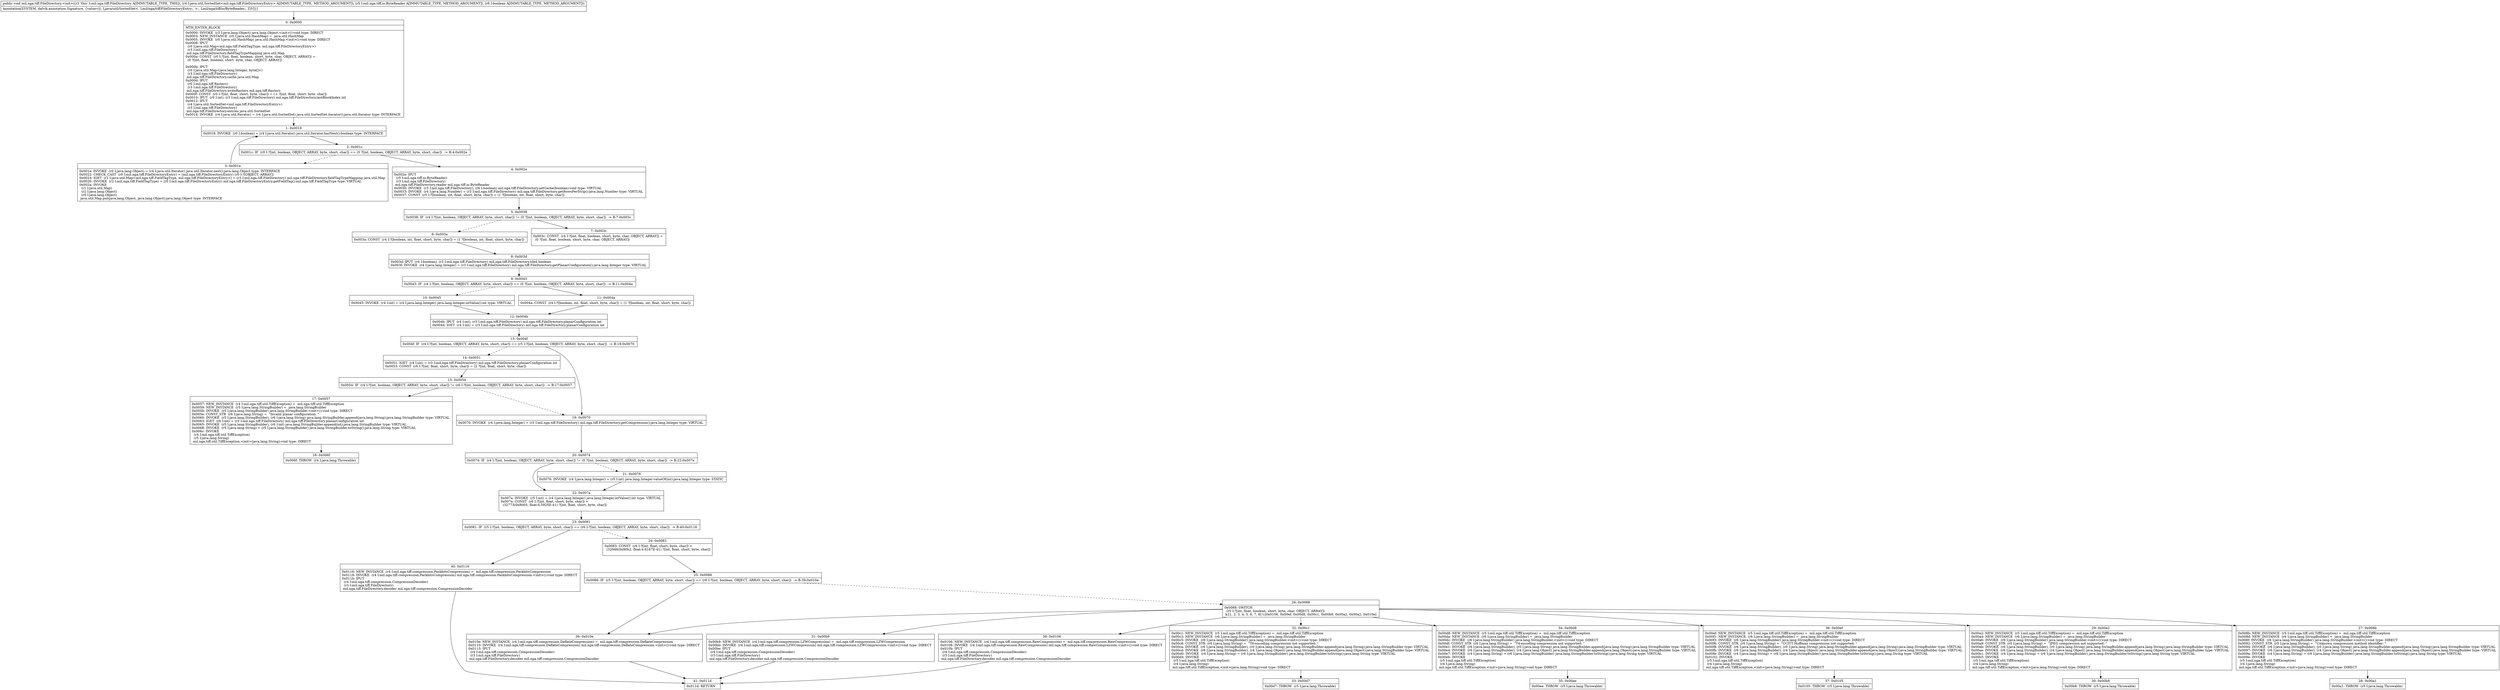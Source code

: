 digraph "CFG formil.nga.tiff.FileDirectory.\<init\>(Ljava\/util\/SortedSet;Lmil\/nga\/tiff\/io\/ByteReader;Z)V" {
Node_0 [shape=record,label="{0\:\ 0x0000|MTH_ENTER_BLOCK\l|0x0000: INVOKE  (r3 I:java.lang.Object) java.lang.Object.\<init\>():void type: DIRECT \l0x0003: NEW_INSTANCE  (r0 I:java.util.HashMap) =  java.util.HashMap \l0x0005: INVOKE  (r0 I:java.util.HashMap) java.util.HashMap.\<init\>():void type: DIRECT \l0x0008: IPUT  \l  (r0 I:java.util.Map\<mil.nga.tiff.FieldTagType, mil.nga.tiff.FileDirectoryEntry\>)\l  (r3 I:mil.nga.tiff.FileDirectory)\l mil.nga.tiff.FileDirectory.fieldTagTypeMapping java.util.Map \l0x000a: CONST  (r0 I:?[int, float, boolean, short, byte, char, OBJECT, ARRAY]) = \l  (0 ?[int, float, boolean, short, byte, char, OBJECT, ARRAY])\l \l0x000b: IPUT  \l  (r0 I:java.util.Map\<java.lang.Integer, byte[]\>)\l  (r3 I:mil.nga.tiff.FileDirectory)\l mil.nga.tiff.FileDirectory.cache java.util.Map \l0x000d: IPUT  \l  (r0 I:mil.nga.tiff.Rasters)\l  (r3 I:mil.nga.tiff.FileDirectory)\l mil.nga.tiff.FileDirectory.writeRasters mil.nga.tiff.Rasters \l0x000f: CONST  (r0 I:?[int, float, short, byte, char]) = (\-1 ?[int, float, short, byte, char]) \l0x0010: IPUT  (r0 I:int), (r3 I:mil.nga.tiff.FileDirectory) mil.nga.tiff.FileDirectory.lastBlockIndex int \l0x0012: IPUT  \l  (r4 I:java.util.SortedSet\<mil.nga.tiff.FileDirectoryEntry\>)\l  (r3 I:mil.nga.tiff.FileDirectory)\l mil.nga.tiff.FileDirectory.entries java.util.SortedSet \l0x0014: INVOKE  (r4 I:java.util.Iterator) = (r4 I:java.util.SortedSet) java.util.SortedSet.iterator():java.util.Iterator type: INTERFACE \l}"];
Node_1 [shape=record,label="{1\:\ 0x0018|0x0018: INVOKE  (r0 I:boolean) = (r4 I:java.util.Iterator) java.util.Iterator.hasNext():boolean type: INTERFACE \l}"];
Node_2 [shape=record,label="{2\:\ 0x001c|0x001c: IF  (r0 I:?[int, boolean, OBJECT, ARRAY, byte, short, char]) == (0 ?[int, boolean, OBJECT, ARRAY, byte, short, char])  \-\> B:4:0x002e \l}"];
Node_3 [shape=record,label="{3\:\ 0x001e|0x001e: INVOKE  (r0 I:java.lang.Object) = (r4 I:java.util.Iterator) java.util.Iterator.next():java.lang.Object type: INTERFACE \l0x0022: CHECK_CAST  (r0 I:mil.nga.tiff.FileDirectoryEntry) = (mil.nga.tiff.FileDirectoryEntry) (r0 I:?[OBJECT, ARRAY]) \l0x0024: IGET  (r1 I:java.util.Map\<mil.nga.tiff.FieldTagType, mil.nga.tiff.FileDirectoryEntry\>) = (r3 I:mil.nga.tiff.FileDirectory) mil.nga.tiff.FileDirectory.fieldTagTypeMapping java.util.Map \l0x0026: INVOKE  (r2 I:mil.nga.tiff.FieldTagType) = (r0 I:mil.nga.tiff.FileDirectoryEntry) mil.nga.tiff.FileDirectoryEntry.getFieldTag():mil.nga.tiff.FieldTagType type: VIRTUAL \l0x002a: INVOKE  \l  (r1 I:java.util.Map)\l  (r2 I:java.lang.Object)\l  (r0 I:java.lang.Object)\l java.util.Map.put(java.lang.Object, java.lang.Object):java.lang.Object type: INTERFACE \l}"];
Node_4 [shape=record,label="{4\:\ 0x002e|0x002e: IPUT  \l  (r5 I:mil.nga.tiff.io.ByteReader)\l  (r3 I:mil.nga.tiff.FileDirectory)\l mil.nga.tiff.FileDirectory.reader mil.nga.tiff.io.ByteReader \l0x0030: INVOKE  (r3 I:mil.nga.tiff.FileDirectory), (r6 I:boolean) mil.nga.tiff.FileDirectory.setCache(boolean):void type: VIRTUAL \l0x0033: INVOKE  (r4 I:java.lang.Number) = (r3 I:mil.nga.tiff.FileDirectory) mil.nga.tiff.FileDirectory.getRowsPerStrip():java.lang.Number type: VIRTUAL \l0x0037: CONST  (r5 I:?[boolean, int, float, short, byte, char]) = (1 ?[boolean, int, float, short, byte, char]) \l}"];
Node_5 [shape=record,label="{5\:\ 0x0038|0x0038: IF  (r4 I:?[int, boolean, OBJECT, ARRAY, byte, short, char]) != (0 ?[int, boolean, OBJECT, ARRAY, byte, short, char])  \-\> B:7:0x003c \l}"];
Node_6 [shape=record,label="{6\:\ 0x003a|0x003a: CONST  (r4 I:?[boolean, int, float, short, byte, char]) = (1 ?[boolean, int, float, short, byte, char]) \l}"];
Node_7 [shape=record,label="{7\:\ 0x003c|0x003c: CONST  (r4 I:?[int, float, boolean, short, byte, char, OBJECT, ARRAY]) = \l  (0 ?[int, float, boolean, short, byte, char, OBJECT, ARRAY])\l \l}"];
Node_8 [shape=record,label="{8\:\ 0x003d|0x003d: IPUT  (r4 I:boolean), (r3 I:mil.nga.tiff.FileDirectory) mil.nga.tiff.FileDirectory.tiled boolean \l0x003f: INVOKE  (r4 I:java.lang.Integer) = (r3 I:mil.nga.tiff.FileDirectory) mil.nga.tiff.FileDirectory.getPlanarConfiguration():java.lang.Integer type: VIRTUAL \l}"];
Node_9 [shape=record,label="{9\:\ 0x0043|0x0043: IF  (r4 I:?[int, boolean, OBJECT, ARRAY, byte, short, char]) == (0 ?[int, boolean, OBJECT, ARRAY, byte, short, char])  \-\> B:11:0x004a \l}"];
Node_10 [shape=record,label="{10\:\ 0x0045|0x0045: INVOKE  (r4 I:int) = (r4 I:java.lang.Integer) java.lang.Integer.intValue():int type: VIRTUAL \l}"];
Node_11 [shape=record,label="{11\:\ 0x004a|0x004a: CONST  (r4 I:?[boolean, int, float, short, byte, char]) = (1 ?[boolean, int, float, short, byte, char]) \l}"];
Node_12 [shape=record,label="{12\:\ 0x004b|0x004b: IPUT  (r4 I:int), (r3 I:mil.nga.tiff.FileDirectory) mil.nga.tiff.FileDirectory.planarConfiguration int \l0x004d: IGET  (r4 I:int) = (r3 I:mil.nga.tiff.FileDirectory) mil.nga.tiff.FileDirectory.planarConfiguration int \l}"];
Node_13 [shape=record,label="{13\:\ 0x004f|0x004f: IF  (r4 I:?[int, boolean, OBJECT, ARRAY, byte, short, char]) == (r5 I:?[int, boolean, OBJECT, ARRAY, byte, short, char])  \-\> B:19:0x0070 \l}"];
Node_14 [shape=record,label="{14\:\ 0x0051|0x0051: IGET  (r4 I:int) = (r3 I:mil.nga.tiff.FileDirectory) mil.nga.tiff.FileDirectory.planarConfiguration int \l0x0053: CONST  (r6 I:?[int, float, short, byte, char]) = (2 ?[int, float, short, byte, char]) \l}"];
Node_15 [shape=record,label="{15\:\ 0x0054|0x0054: IF  (r4 I:?[int, boolean, OBJECT, ARRAY, byte, short, char]) != (r6 I:?[int, boolean, OBJECT, ARRAY, byte, short, char])  \-\> B:17:0x0057 \l}"];
Node_17 [shape=record,label="{17\:\ 0x0057|0x0057: NEW_INSTANCE  (r4 I:mil.nga.tiff.util.TiffException) =  mil.nga.tiff.util.TiffException \l0x0059: NEW_INSTANCE  (r5 I:java.lang.StringBuilder) =  java.lang.StringBuilder \l0x005b: INVOKE  (r5 I:java.lang.StringBuilder) java.lang.StringBuilder.\<init\>():void type: DIRECT \l0x005e: CONST_STR  (r6 I:java.lang.String) =  \"Invalid planar configuration: \" \l0x0060: INVOKE  (r5 I:java.lang.StringBuilder), (r6 I:java.lang.String) java.lang.StringBuilder.append(java.lang.String):java.lang.StringBuilder type: VIRTUAL \l0x0063: IGET  (r6 I:int) = (r3 I:mil.nga.tiff.FileDirectory) mil.nga.tiff.FileDirectory.planarConfiguration int \l0x0065: INVOKE  (r5 I:java.lang.StringBuilder), (r6 I:int) java.lang.StringBuilder.append(int):java.lang.StringBuilder type: VIRTUAL \l0x0068: INVOKE  (r5 I:java.lang.String) = (r5 I:java.lang.StringBuilder) java.lang.StringBuilder.toString():java.lang.String type: VIRTUAL \l0x006c: INVOKE  \l  (r4 I:mil.nga.tiff.util.TiffException)\l  (r5 I:java.lang.String)\l mil.nga.tiff.util.TiffException.\<init\>(java.lang.String):void type: DIRECT \l}"];
Node_18 [shape=record,label="{18\:\ 0x006f|0x006f: THROW  (r4 I:java.lang.Throwable) \l}"];
Node_19 [shape=record,label="{19\:\ 0x0070|0x0070: INVOKE  (r4 I:java.lang.Integer) = (r3 I:mil.nga.tiff.FileDirectory) mil.nga.tiff.FileDirectory.getCompression():java.lang.Integer type: VIRTUAL \l}"];
Node_20 [shape=record,label="{20\:\ 0x0074|0x0074: IF  (r4 I:?[int, boolean, OBJECT, ARRAY, byte, short, char]) != (0 ?[int, boolean, OBJECT, ARRAY, byte, short, char])  \-\> B:22:0x007a \l}"];
Node_21 [shape=record,label="{21\:\ 0x0076|0x0076: INVOKE  (r4 I:java.lang.Integer) = (r5 I:int) java.lang.Integer.valueOf(int):java.lang.Integer type: STATIC \l}"];
Node_22 [shape=record,label="{22\:\ 0x007a|0x007a: INVOKE  (r5 I:int) = (r4 I:java.lang.Integer) java.lang.Integer.intValue():int type: VIRTUAL \l0x007e: CONST  (r6 I:?[int, float, short, byte, char]) = \l  (32773(0x8005, float:4.5925E\-41) ?[int, float, short, byte, char])\l \l}"];
Node_23 [shape=record,label="{23\:\ 0x0081|0x0081: IF  (r5 I:?[int, boolean, OBJECT, ARRAY, byte, short, char]) == (r6 I:?[int, boolean, OBJECT, ARRAY, byte, short, char])  \-\> B:40:0x0116 \l}"];
Node_24 [shape=record,label="{24\:\ 0x0083|0x0083: CONST  (r6 I:?[int, float, short, byte, char]) = \l  (32946(0x80b2, float:4.6167E\-41) ?[int, float, short, byte, char])\l \l}"];
Node_25 [shape=record,label="{25\:\ 0x0086|0x0086: IF  (r5 I:?[int, boolean, OBJECT, ARRAY, byte, short, char]) == (r6 I:?[int, boolean, OBJECT, ARRAY, byte, short, char])  \-\> B:39:0x010e \l}"];
Node_26 [shape=record,label="{26\:\ 0x0088|0x0088: SWITCH  \l  (r5 I:?[int, float, boolean, short, byte, char, OBJECT, ARRAY])\l k:[1, 2, 3, 4, 5, 6, 7, 8] t:[0x0106, 0x00ef, 0x00d8, 0x00c1, 0x00b9, 0x00a2, 0x00a2, 0x010e] \l}"];
Node_27 [shape=record,label="{27\:\ 0x008b|0x008b: NEW_INSTANCE  (r5 I:mil.nga.tiff.util.TiffException) =  mil.nga.tiff.util.TiffException \l0x008d: NEW_INSTANCE  (r6 I:java.lang.StringBuilder) =  java.lang.StringBuilder \l0x008f: INVOKE  (r6 I:java.lang.StringBuilder) java.lang.StringBuilder.\<init\>():void type: DIRECT \l0x0092: CONST_STR  (r0 I:java.lang.String) =  \"Unknown compression method identifier: \" \l0x0094: INVOKE  (r6 I:java.lang.StringBuilder), (r0 I:java.lang.String) java.lang.StringBuilder.append(java.lang.String):java.lang.StringBuilder type: VIRTUAL \l0x0097: INVOKE  (r6 I:java.lang.StringBuilder), (r4 I:java.lang.Object) java.lang.StringBuilder.append(java.lang.Object):java.lang.StringBuilder type: VIRTUAL \l0x009a: INVOKE  (r4 I:java.lang.String) = (r6 I:java.lang.StringBuilder) java.lang.StringBuilder.toString():java.lang.String type: VIRTUAL \l0x009e: INVOKE  \l  (r5 I:mil.nga.tiff.util.TiffException)\l  (r4 I:java.lang.String)\l mil.nga.tiff.util.TiffException.\<init\>(java.lang.String):void type: DIRECT \l}"];
Node_28 [shape=record,label="{28\:\ 0x00a1|0x00a1: THROW  (r5 I:java.lang.Throwable) \l}"];
Node_29 [shape=record,label="{29\:\ 0x00a2|0x00a2: NEW_INSTANCE  (r5 I:mil.nga.tiff.util.TiffException) =  mil.nga.tiff.util.TiffException \l0x00a4: NEW_INSTANCE  (r6 I:java.lang.StringBuilder) =  java.lang.StringBuilder \l0x00a6: INVOKE  (r6 I:java.lang.StringBuilder) java.lang.StringBuilder.\<init\>():void type: DIRECT \l0x00a9: CONST_STR  (r0 I:java.lang.String) =  \"JPEG compression not supported: \" \l0x00ab: INVOKE  (r6 I:java.lang.StringBuilder), (r0 I:java.lang.String) java.lang.StringBuilder.append(java.lang.String):java.lang.StringBuilder type: VIRTUAL \l0x00ae: INVOKE  (r6 I:java.lang.StringBuilder), (r4 I:java.lang.Object) java.lang.StringBuilder.append(java.lang.Object):java.lang.StringBuilder type: VIRTUAL \l0x00b1: INVOKE  (r4 I:java.lang.String) = (r6 I:java.lang.StringBuilder) java.lang.StringBuilder.toString():java.lang.String type: VIRTUAL \l0x00b5: INVOKE  \l  (r5 I:mil.nga.tiff.util.TiffException)\l  (r4 I:java.lang.String)\l mil.nga.tiff.util.TiffException.\<init\>(java.lang.String):void type: DIRECT \l}"];
Node_30 [shape=record,label="{30\:\ 0x00b8|0x00b8: THROW  (r5 I:java.lang.Throwable) \l}"];
Node_31 [shape=record,label="{31\:\ 0x00b9|0x00b9: NEW_INSTANCE  (r4 I:mil.nga.tiff.compression.LZWCompression) =  mil.nga.tiff.compression.LZWCompression \l0x00bb: INVOKE  (r4 I:mil.nga.tiff.compression.LZWCompression) mil.nga.tiff.compression.LZWCompression.\<init\>():void type: DIRECT \l0x00be: IPUT  \l  (r4 I:mil.nga.tiff.compression.CompressionDecoder)\l  (r3 I:mil.nga.tiff.FileDirectory)\l mil.nga.tiff.FileDirectory.decoder mil.nga.tiff.compression.CompressionDecoder \l}"];
Node_32 [shape=record,label="{32\:\ 0x00c1|0x00c1: NEW_INSTANCE  (r5 I:mil.nga.tiff.util.TiffException) =  mil.nga.tiff.util.TiffException \l0x00c3: NEW_INSTANCE  (r6 I:java.lang.StringBuilder) =  java.lang.StringBuilder \l0x00c5: INVOKE  (r6 I:java.lang.StringBuilder) java.lang.StringBuilder.\<init\>():void type: DIRECT \l0x00c8: CONST_STR  (r0 I:java.lang.String) =  \"T6\-encoding compression not supported: \" \l0x00ca: INVOKE  (r6 I:java.lang.StringBuilder), (r0 I:java.lang.String) java.lang.StringBuilder.append(java.lang.String):java.lang.StringBuilder type: VIRTUAL \l0x00cd: INVOKE  (r6 I:java.lang.StringBuilder), (r4 I:java.lang.Object) java.lang.StringBuilder.append(java.lang.Object):java.lang.StringBuilder type: VIRTUAL \l0x00d0: INVOKE  (r4 I:java.lang.String) = (r6 I:java.lang.StringBuilder) java.lang.StringBuilder.toString():java.lang.String type: VIRTUAL \l0x00d4: INVOKE  \l  (r5 I:mil.nga.tiff.util.TiffException)\l  (r4 I:java.lang.String)\l mil.nga.tiff.util.TiffException.\<init\>(java.lang.String):void type: DIRECT \l}"];
Node_33 [shape=record,label="{33\:\ 0x00d7|0x00d7: THROW  (r5 I:java.lang.Throwable) \l}"];
Node_34 [shape=record,label="{34\:\ 0x00d8|0x00d8: NEW_INSTANCE  (r5 I:mil.nga.tiff.util.TiffException) =  mil.nga.tiff.util.TiffException \l0x00da: NEW_INSTANCE  (r6 I:java.lang.StringBuilder) =  java.lang.StringBuilder \l0x00dc: INVOKE  (r6 I:java.lang.StringBuilder) java.lang.StringBuilder.\<init\>():void type: DIRECT \l0x00df: CONST_STR  (r0 I:java.lang.String) =  \"T4\-encoding compression not supported: \" \l0x00e1: INVOKE  (r6 I:java.lang.StringBuilder), (r0 I:java.lang.String) java.lang.StringBuilder.append(java.lang.String):java.lang.StringBuilder type: VIRTUAL \l0x00e4: INVOKE  (r6 I:java.lang.StringBuilder), (r4 I:java.lang.Object) java.lang.StringBuilder.append(java.lang.Object):java.lang.StringBuilder type: VIRTUAL \l0x00e7: INVOKE  (r4 I:java.lang.String) = (r6 I:java.lang.StringBuilder) java.lang.StringBuilder.toString():java.lang.String type: VIRTUAL \l0x00eb: INVOKE  \l  (r5 I:mil.nga.tiff.util.TiffException)\l  (r4 I:java.lang.String)\l mil.nga.tiff.util.TiffException.\<init\>(java.lang.String):void type: DIRECT \l}"];
Node_35 [shape=record,label="{35\:\ 0x00ee|0x00ee: THROW  (r5 I:java.lang.Throwable) \l}"];
Node_36 [shape=record,label="{36\:\ 0x00ef|0x00ef: NEW_INSTANCE  (r5 I:mil.nga.tiff.util.TiffException) =  mil.nga.tiff.util.TiffException \l0x00f1: NEW_INSTANCE  (r6 I:java.lang.StringBuilder) =  java.lang.StringBuilder \l0x00f3: INVOKE  (r6 I:java.lang.StringBuilder) java.lang.StringBuilder.\<init\>():void type: DIRECT \l0x00f6: CONST_STR  (r0 I:java.lang.String) =  \"CCITT Huffman compression not supported: \" \l0x00f8: INVOKE  (r6 I:java.lang.StringBuilder), (r0 I:java.lang.String) java.lang.StringBuilder.append(java.lang.String):java.lang.StringBuilder type: VIRTUAL \l0x00fb: INVOKE  (r6 I:java.lang.StringBuilder), (r4 I:java.lang.Object) java.lang.StringBuilder.append(java.lang.Object):java.lang.StringBuilder type: VIRTUAL \l0x00fe: INVOKE  (r4 I:java.lang.String) = (r6 I:java.lang.StringBuilder) java.lang.StringBuilder.toString():java.lang.String type: VIRTUAL \l0x0102: INVOKE  \l  (r5 I:mil.nga.tiff.util.TiffException)\l  (r4 I:java.lang.String)\l mil.nga.tiff.util.TiffException.\<init\>(java.lang.String):void type: DIRECT \l}"];
Node_37 [shape=record,label="{37\:\ 0x0105|0x0105: THROW  (r5 I:java.lang.Throwable) \l}"];
Node_38 [shape=record,label="{38\:\ 0x0106|0x0106: NEW_INSTANCE  (r4 I:mil.nga.tiff.compression.RawCompression) =  mil.nga.tiff.compression.RawCompression \l0x0108: INVOKE  (r4 I:mil.nga.tiff.compression.RawCompression) mil.nga.tiff.compression.RawCompression.\<init\>():void type: DIRECT \l0x010b: IPUT  \l  (r4 I:mil.nga.tiff.compression.CompressionDecoder)\l  (r3 I:mil.nga.tiff.FileDirectory)\l mil.nga.tiff.FileDirectory.decoder mil.nga.tiff.compression.CompressionDecoder \l}"];
Node_39 [shape=record,label="{39\:\ 0x010e|0x010e: NEW_INSTANCE  (r4 I:mil.nga.tiff.compression.DeflateCompression) =  mil.nga.tiff.compression.DeflateCompression \l0x0110: INVOKE  (r4 I:mil.nga.tiff.compression.DeflateCompression) mil.nga.tiff.compression.DeflateCompression.\<init\>():void type: DIRECT \l0x0113: IPUT  \l  (r4 I:mil.nga.tiff.compression.CompressionDecoder)\l  (r3 I:mil.nga.tiff.FileDirectory)\l mil.nga.tiff.FileDirectory.decoder mil.nga.tiff.compression.CompressionDecoder \l}"];
Node_40 [shape=record,label="{40\:\ 0x0116|0x0116: NEW_INSTANCE  (r4 I:mil.nga.tiff.compression.PackbitsCompression) =  mil.nga.tiff.compression.PackbitsCompression \l0x0118: INVOKE  (r4 I:mil.nga.tiff.compression.PackbitsCompression) mil.nga.tiff.compression.PackbitsCompression.\<init\>():void type: DIRECT \l0x011b: IPUT  \l  (r4 I:mil.nga.tiff.compression.CompressionDecoder)\l  (r3 I:mil.nga.tiff.FileDirectory)\l mil.nga.tiff.FileDirectory.decoder mil.nga.tiff.compression.CompressionDecoder \l}"];
Node_41 [shape=record,label="{41\:\ 0x011d|0x011d: RETURN   \l}"];
MethodNode[shape=record,label="{public void mil.nga.tiff.FileDirectory.\<init\>((r3 'this' I:mil.nga.tiff.FileDirectory A[IMMUTABLE_TYPE, THIS]), (r4 I:java.util.SortedSet\<mil.nga.tiff.FileDirectoryEntry\> A[IMMUTABLE_TYPE, METHOD_ARGUMENT]), (r5 I:mil.nga.tiff.io.ByteReader A[IMMUTABLE_TYPE, METHOD_ARGUMENT]), (r6 I:boolean A[IMMUTABLE_TYPE, METHOD_ARGUMENT]))  | Annotation[SYSTEM, dalvik.annotation.Signature, \{value=[(, Ljava\/util\/SortedSet\<, Lmil\/nga\/tiff\/FileDirectoryEntry;, \>;, Lmil\/nga\/tiff\/io\/ByteReader;, Z)V]\}]\l}"];
MethodNode -> Node_0;
Node_0 -> Node_1;
Node_1 -> Node_2;
Node_2 -> Node_3[style=dashed];
Node_2 -> Node_4;
Node_3 -> Node_1;
Node_4 -> Node_5;
Node_5 -> Node_6[style=dashed];
Node_5 -> Node_7;
Node_6 -> Node_8;
Node_7 -> Node_8;
Node_8 -> Node_9;
Node_9 -> Node_10[style=dashed];
Node_9 -> Node_11;
Node_10 -> Node_12;
Node_11 -> Node_12;
Node_12 -> Node_13;
Node_13 -> Node_14[style=dashed];
Node_13 -> Node_19;
Node_14 -> Node_15;
Node_15 -> Node_17;
Node_15 -> Node_19[style=dashed];
Node_17 -> Node_18;
Node_19 -> Node_20;
Node_20 -> Node_21[style=dashed];
Node_20 -> Node_22;
Node_21 -> Node_22;
Node_22 -> Node_23;
Node_23 -> Node_24[style=dashed];
Node_23 -> Node_40;
Node_24 -> Node_25;
Node_25 -> Node_26[style=dashed];
Node_25 -> Node_39;
Node_26 -> Node_27;
Node_26 -> Node_29;
Node_26 -> Node_31;
Node_26 -> Node_32;
Node_26 -> Node_34;
Node_26 -> Node_36;
Node_26 -> Node_38;
Node_26 -> Node_39;
Node_27 -> Node_28;
Node_29 -> Node_30;
Node_31 -> Node_41;
Node_32 -> Node_33;
Node_34 -> Node_35;
Node_36 -> Node_37;
Node_38 -> Node_41;
Node_39 -> Node_41;
Node_40 -> Node_41;
}


